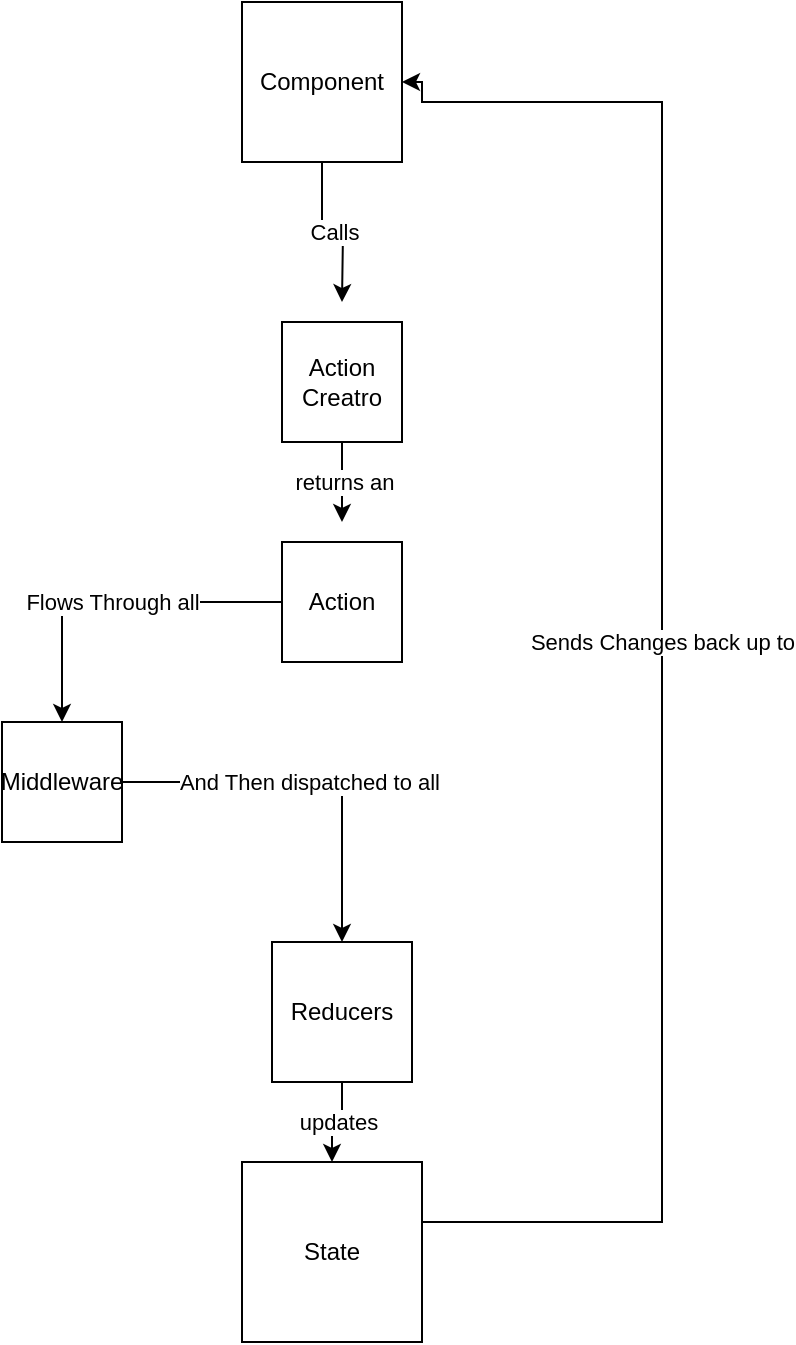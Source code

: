 <mxfile>
    <diagram id="KGGMOfz4ZrT5S-lF1KPY" name="Page-1">
        <mxGraphModel dx="575" dy="713" grid="1" gridSize="10" guides="1" tooltips="1" connect="1" arrows="1" fold="1" page="1" pageScale="1" pageWidth="850" pageHeight="1100" math="0" shadow="0">
            <root>
                <mxCell id="0"/>
                <mxCell id="1" parent="0"/>
                <mxCell id="8" value="Calls" style="edgeStyle=orthogonalEdgeStyle;rounded=0;orthogonalLoop=1;jettySize=auto;html=1;" edge="1" parent="1" source="3">
                    <mxGeometry relative="1" as="geometry">
                        <mxPoint x="390" y="180" as="targetPoint"/>
                    </mxGeometry>
                </mxCell>
                <mxCell id="3" value="Component" style="whiteSpace=wrap;html=1;aspect=fixed;" vertex="1" parent="1">
                    <mxGeometry x="340" y="30" width="80" height="80" as="geometry"/>
                </mxCell>
                <mxCell id="6" value="returns an" style="edgeStyle=orthogonalEdgeStyle;rounded=0;orthogonalLoop=1;jettySize=auto;html=1;" edge="1" parent="1" source="5">
                    <mxGeometry relative="1" as="geometry">
                        <mxPoint x="390" y="290" as="targetPoint"/>
                    </mxGeometry>
                </mxCell>
                <mxCell id="5" value="Action Creatro" style="whiteSpace=wrap;html=1;aspect=fixed;" vertex="1" parent="1">
                    <mxGeometry x="360" y="190" width="60" height="60" as="geometry"/>
                </mxCell>
                <mxCell id="10" value="Flows Through all" style="edgeStyle=orthogonalEdgeStyle;rounded=0;orthogonalLoop=1;jettySize=auto;html=1;" edge="1" parent="1" source="7" target="9">
                    <mxGeometry relative="1" as="geometry"/>
                </mxCell>
                <mxCell id="7" value="Action" style="whiteSpace=wrap;html=1;aspect=fixed;" vertex="1" parent="1">
                    <mxGeometry x="360" y="300" width="60" height="60" as="geometry"/>
                </mxCell>
                <mxCell id="13" value="And Then dispatched to all&amp;nbsp;" style="edgeStyle=orthogonalEdgeStyle;rounded=0;orthogonalLoop=1;jettySize=auto;html=1;" edge="1" parent="1" source="9" target="12">
                    <mxGeometry relative="1" as="geometry"/>
                </mxCell>
                <mxCell id="9" value="Middleware" style="whiteSpace=wrap;html=1;aspect=fixed;" vertex="1" parent="1">
                    <mxGeometry x="220" y="390" width="60" height="60" as="geometry"/>
                </mxCell>
                <mxCell id="15" value="Sends Changes back up to" style="edgeStyle=orthogonalEdgeStyle;rounded=0;orthogonalLoop=1;jettySize=auto;html=1;entryX=1;entryY=0.5;entryDx=0;entryDy=0;" edge="1" parent="1" source="11" target="3">
                    <mxGeometry relative="1" as="geometry">
                        <mxPoint x="490" y="70" as="targetPoint"/>
                        <Array as="points">
                            <mxPoint x="550" y="640"/>
                            <mxPoint x="550" y="80"/>
                            <mxPoint x="430" y="80"/>
                            <mxPoint x="430" y="70"/>
                        </Array>
                    </mxGeometry>
                </mxCell>
                <mxCell id="11" value="State" style="whiteSpace=wrap;html=1;aspect=fixed;" vertex="1" parent="1">
                    <mxGeometry x="340" y="610" width="90" height="90" as="geometry"/>
                </mxCell>
                <mxCell id="14" value="updates" style="edgeStyle=orthogonalEdgeStyle;rounded=0;orthogonalLoop=1;jettySize=auto;html=1;" edge="1" parent="1" source="12" target="11">
                    <mxGeometry relative="1" as="geometry"/>
                </mxCell>
                <mxCell id="12" value="Reducers" style="whiteSpace=wrap;html=1;aspect=fixed;" vertex="1" parent="1">
                    <mxGeometry x="355" y="500" width="70" height="70" as="geometry"/>
                </mxCell>
            </root>
        </mxGraphModel>
    </diagram>
</mxfile>